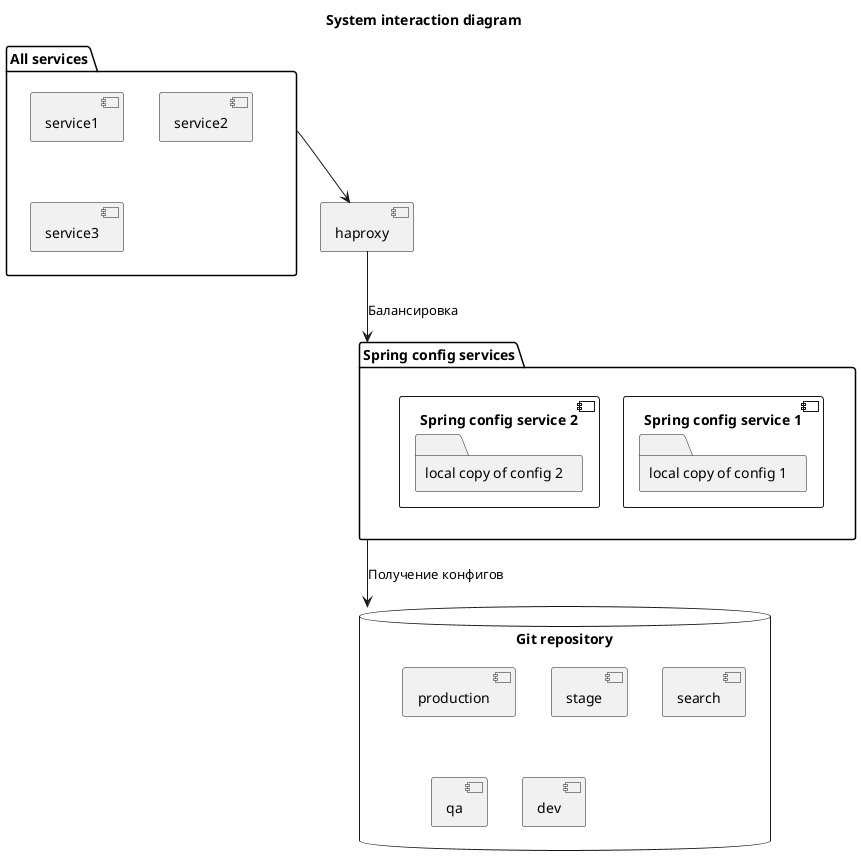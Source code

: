 @startuml
'https://plantuml.com/component-diagram
title System interaction diagram

package "All services" {
[service1]
[service2]
[service3]
}

component haproxy

package "Spring config services" {
    component "Spring config service 1" {
        folder "local copy of config 1"
    }
    component "Spring config service 2" {
        folder "local copy of config 2"
    }
}
[haproxy] --> [Spring config services]: Балансировка
[Spring config services] --> [Git repository]: Получение конфигов
[All services] --> [haproxy]


database "Git repository" {
[production]
[stage]
[search]
[qa]
[dev]
}

@enduml